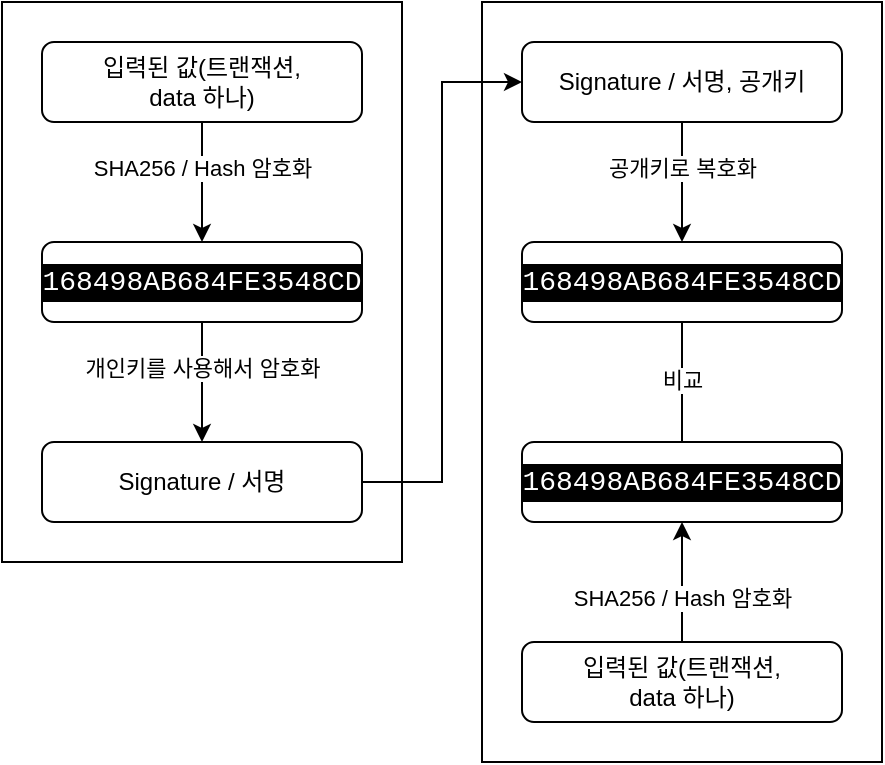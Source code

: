 <mxfile version="20.8.5" type="device"><diagram id="eZOGc3qqkEX3KFxupQ-N" name="페이지-1"><mxGraphModel dx="1311" dy="514" grid="1" gridSize="10" guides="1" tooltips="1" connect="1" arrows="1" fold="1" page="1" pageScale="1" pageWidth="827" pageHeight="1169" math="0" shadow="0"><root><mxCell id="0"/><mxCell id="1" parent="0"/><mxCell id="kxofktfgpUtqdsEB9rCi-9" value="" style="rounded=0;whiteSpace=wrap;html=1;" vertex="1" parent="1"><mxGeometry x="280" y="40" width="200" height="380" as="geometry"/></mxCell><mxCell id="kxofktfgpUtqdsEB9rCi-1" value="" style="rounded=0;whiteSpace=wrap;html=1;" vertex="1" parent="1"><mxGeometry x="40" y="40" width="200" height="280" as="geometry"/></mxCell><mxCell id="kxofktfgpUtqdsEB9rCi-4" style="edgeStyle=orthogonalEdgeStyle;rounded=0;orthogonalLoop=1;jettySize=auto;html=1;exitX=0.5;exitY=1;exitDx=0;exitDy=0;entryX=0.5;entryY=0;entryDx=0;entryDy=0;" edge="1" parent="1" source="kxofktfgpUtqdsEB9rCi-2" target="kxofktfgpUtqdsEB9rCi-3"><mxGeometry relative="1" as="geometry"/></mxCell><mxCell id="kxofktfgpUtqdsEB9rCi-5" value="SHA256 / Hash 암호화" style="edgeLabel;html=1;align=center;verticalAlign=middle;resizable=0;points=[];" vertex="1" connectable="0" parent="kxofktfgpUtqdsEB9rCi-4"><mxGeometry x="-0.243" relative="1" as="geometry"><mxPoint as="offset"/></mxGeometry></mxCell><mxCell id="kxofktfgpUtqdsEB9rCi-2" value="입력된 값(트랜잭션,&lt;br&gt;data 하나)" style="rounded=1;whiteSpace=wrap;html=1;" vertex="1" parent="1"><mxGeometry x="60" y="60" width="160" height="40" as="geometry"/></mxCell><mxCell id="kxofktfgpUtqdsEB9rCi-3" value="&lt;div style=&quot;color: rgb(255, 255, 255); background-color: rgb(0, 0, 0); font-family: Consolas, &amp;quot;Courier New&amp;quot;, monospace; font-size: 14px; line-height: 19px;&quot;&gt;168498AB684FE3548CD&lt;/div&gt;" style="rounded=1;whiteSpace=wrap;html=1;" vertex="1" parent="1"><mxGeometry x="60" y="160" width="160" height="40" as="geometry"/></mxCell><mxCell id="kxofktfgpUtqdsEB9rCi-10" style="edgeStyle=orthogonalEdgeStyle;rounded=0;orthogonalLoop=1;jettySize=auto;html=1;exitX=1;exitY=0.5;exitDx=0;exitDy=0;entryX=0;entryY=0.5;entryDx=0;entryDy=0;" edge="1" parent="1" source="kxofktfgpUtqdsEB9rCi-6" target="kxofktfgpUtqdsEB9rCi-11"><mxGeometry relative="1" as="geometry"/></mxCell><mxCell id="kxofktfgpUtqdsEB9rCi-6" value="Signature / 서명" style="rounded=1;whiteSpace=wrap;html=1;" vertex="1" parent="1"><mxGeometry x="60" y="260" width="160" height="40" as="geometry"/></mxCell><mxCell id="kxofktfgpUtqdsEB9rCi-7" style="edgeStyle=orthogonalEdgeStyle;rounded=0;orthogonalLoop=1;jettySize=auto;html=1;exitX=0.5;exitY=1;exitDx=0;exitDy=0;entryX=0.5;entryY=0;entryDx=0;entryDy=0;" edge="1" parent="1" source="kxofktfgpUtqdsEB9rCi-3" target="kxofktfgpUtqdsEB9rCi-6"><mxGeometry relative="1" as="geometry"><mxPoint x="150" y="110" as="sourcePoint"/><mxPoint x="150" y="160.0" as="targetPoint"/></mxGeometry></mxCell><mxCell id="kxofktfgpUtqdsEB9rCi-8" value="개인키를 사용해서 암호화" style="edgeLabel;html=1;align=center;verticalAlign=middle;resizable=0;points=[];" vertex="1" connectable="0" parent="kxofktfgpUtqdsEB9rCi-7"><mxGeometry x="-0.243" relative="1" as="geometry"><mxPoint as="offset"/></mxGeometry></mxCell><mxCell id="kxofktfgpUtqdsEB9rCi-11" value="Signature / 서명, 공개키" style="rounded=1;whiteSpace=wrap;html=1;" vertex="1" parent="1"><mxGeometry x="300" y="60" width="160" height="40" as="geometry"/></mxCell><mxCell id="kxofktfgpUtqdsEB9rCi-12" value="&lt;div style=&quot;color: rgb(255, 255, 255); background-color: rgb(0, 0, 0); font-family: Consolas, &amp;quot;Courier New&amp;quot;, monospace; font-size: 14px; line-height: 19px;&quot;&gt;168498AB684FE3548CD&lt;/div&gt;" style="rounded=1;whiteSpace=wrap;html=1;" vertex="1" parent="1"><mxGeometry x="300" y="160" width="160" height="40" as="geometry"/></mxCell><mxCell id="kxofktfgpUtqdsEB9rCi-13" style="edgeStyle=orthogonalEdgeStyle;rounded=0;orthogonalLoop=1;jettySize=auto;html=1;exitX=0.5;exitY=1;exitDx=0;exitDy=0;entryX=0.5;entryY=0;entryDx=0;entryDy=0;" edge="1" parent="1" source="kxofktfgpUtqdsEB9rCi-11" target="kxofktfgpUtqdsEB9rCi-12"><mxGeometry relative="1" as="geometry"><mxPoint x="150" y="110" as="sourcePoint"/><mxPoint x="150" y="170" as="targetPoint"/></mxGeometry></mxCell><mxCell id="kxofktfgpUtqdsEB9rCi-14" value="공개키로 복호화" style="edgeLabel;html=1;align=center;verticalAlign=middle;resizable=0;points=[];" vertex="1" connectable="0" parent="kxofktfgpUtqdsEB9rCi-13"><mxGeometry x="-0.243" relative="1" as="geometry"><mxPoint as="offset"/></mxGeometry></mxCell><mxCell id="kxofktfgpUtqdsEB9rCi-15" value="입력된 값(트랜잭션,&lt;br&gt;data 하나)" style="rounded=1;whiteSpace=wrap;html=1;" vertex="1" parent="1"><mxGeometry x="300" y="360" width="160" height="40" as="geometry"/></mxCell><mxCell id="kxofktfgpUtqdsEB9rCi-16" value="&lt;div style=&quot;color: rgb(255, 255, 255); background-color: rgb(0, 0, 0); font-family: Consolas, &amp;quot;Courier New&amp;quot;, monospace; font-size: 14px; line-height: 19px;&quot;&gt;168498AB684FE3548CD&lt;/div&gt;" style="rounded=1;whiteSpace=wrap;html=1;" vertex="1" parent="1"><mxGeometry x="300" y="260" width="160" height="40" as="geometry"/></mxCell><mxCell id="kxofktfgpUtqdsEB9rCi-17" style="edgeStyle=orthogonalEdgeStyle;rounded=0;orthogonalLoop=1;jettySize=auto;html=1;exitX=0.5;exitY=0;exitDx=0;exitDy=0;entryX=0.5;entryY=1;entryDx=0;entryDy=0;" edge="1" parent="1" source="kxofktfgpUtqdsEB9rCi-15" target="kxofktfgpUtqdsEB9rCi-16"><mxGeometry relative="1" as="geometry"><mxPoint x="150" y="110" as="sourcePoint"/><mxPoint x="150" y="170" as="targetPoint"/></mxGeometry></mxCell><mxCell id="kxofktfgpUtqdsEB9rCi-18" value="SHA256 / Hash 암호화" style="edgeLabel;html=1;align=center;verticalAlign=middle;resizable=0;points=[];" vertex="1" connectable="0" parent="kxofktfgpUtqdsEB9rCi-17"><mxGeometry x="-0.243" relative="1" as="geometry"><mxPoint as="offset"/></mxGeometry></mxCell><mxCell id="kxofktfgpUtqdsEB9rCi-19" value="" style="endArrow=none;html=1;rounded=0;entryX=0.5;entryY=1;entryDx=0;entryDy=0;exitX=0.5;exitY=0;exitDx=0;exitDy=0;" edge="1" parent="1" source="kxofktfgpUtqdsEB9rCi-16" target="kxofktfgpUtqdsEB9rCi-12"><mxGeometry width="50" height="50" relative="1" as="geometry"><mxPoint x="410" y="250" as="sourcePoint"/><mxPoint x="460" y="200" as="targetPoint"/></mxGeometry></mxCell><mxCell id="kxofktfgpUtqdsEB9rCi-20" value="비교" style="edgeLabel;html=1;align=center;verticalAlign=middle;resizable=0;points=[];" vertex="1" connectable="0" parent="kxofktfgpUtqdsEB9rCi-19"><mxGeometry x="-0.369" y="1" relative="1" as="geometry"><mxPoint x="1" y="-12" as="offset"/></mxGeometry></mxCell></root></mxGraphModel></diagram></mxfile>